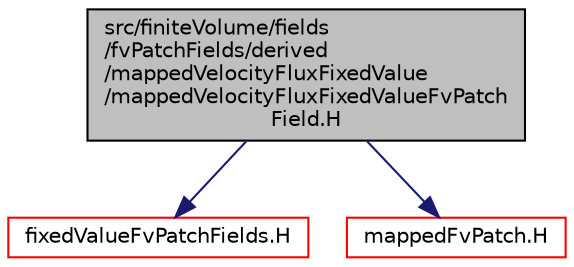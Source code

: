 digraph "src/finiteVolume/fields/fvPatchFields/derived/mappedVelocityFluxFixedValue/mappedVelocityFluxFixedValueFvPatchField.H"
{
  bgcolor="transparent";
  edge [fontname="Helvetica",fontsize="10",labelfontname="Helvetica",labelfontsize="10"];
  node [fontname="Helvetica",fontsize="10",shape=record];
  Node1 [label="src/finiteVolume/fields\l/fvPatchFields/derived\l/mappedVelocityFluxFixedValue\l/mappedVelocityFluxFixedValueFvPatch\lField.H",height=0.2,width=0.4,color="black", fillcolor="grey75", style="filled", fontcolor="black"];
  Node1 -> Node2 [color="midnightblue",fontsize="10",style="solid",fontname="Helvetica"];
  Node2 [label="fixedValueFvPatchFields.H",height=0.2,width=0.4,color="red",URL="$a05185.html"];
  Node1 -> Node3 [color="midnightblue",fontsize="10",style="solid",fontname="Helvetica"];
  Node3 [label="mappedFvPatch.H",height=0.2,width=0.4,color="red",URL="$a05911.html"];
}
